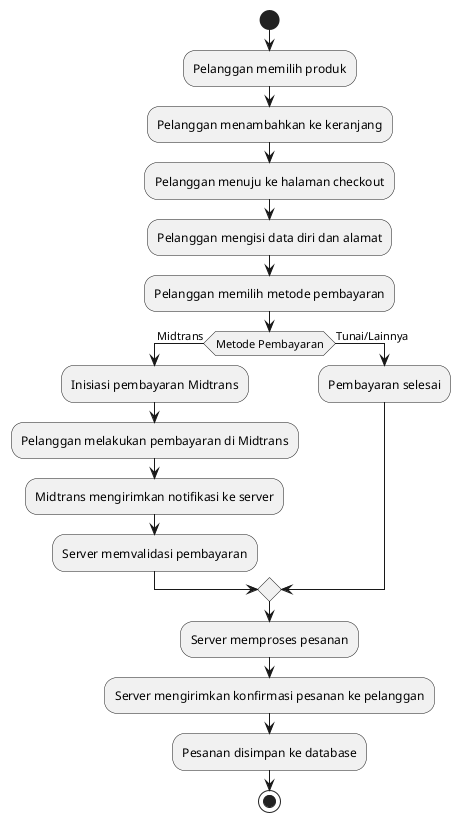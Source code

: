 **Diagram 1: Alur Pembuatan Pesanan (Order)**

```plantuml
@startuml
start

:Pelanggan memilih produk;
:Pelanggan menambahkan ke keranjang;
:Pelanggan menuju ke halaman checkout;
:Pelanggan mengisi data diri dan alamat;
:Pelanggan memilih metode pembayaran;

if (Metode Pembayaran) then (Midtrans)
    :Inisiasi pembayaran Midtrans;
    :Pelanggan melakukan pembayaran di Midtrans;
    :Midtrans mengirimkan notifikasi ke server;
    :Server memvalidasi pembayaran;
else (Tunai/Lainnya)
    :Pembayaran selesai;
endif

:Server memproses pesanan;
:Server mengirimkan konfirmasi pesanan ke pelanggan;
:Pesanan disimpan ke database;

stop
@enduml
```

**Diagram 2: Alur Pengelolaan Chat (Chat)**

```plantuml
@startuml
start

:Pelanggan memulai chat;
:Pesan masuk ke server;
:Server menyimpan pesan ke database;
:Server mengirimkan pesan ke penjual;

if (Penjual membalas) then
    :Penjual membalas pesan;
    :Pesan masuk ke server;
    :Server menyimpan pesan ke database;
    :Server mengirimkan pesan ke pelanggan;
else
    :Menunggu balasan penjual;
endif

stop
@enduml
```

**Diagram 3: Alur Manajemen Master Data (Produk, Bahan Baku, dll.)**

```plantuml
@startuml
start

partition "Manajemen Master Data" {
    :Admin menambahkan/memperbarui data produk;
    :Admin menambahkan/memperbarui data bahan baku;
    :Admin menambahkan/memperbarui data alat;
    :Admin menambahkan/memperbarui data biaya;
}

:Data tersimpan di database;
stop
@enduml
```


**Diagram 4: Alur Pengambilan Data Dashboard**

```plantuml
@startuml
start

:Request data dashboard dari frontend;

partition "Server" {
    :Ambil data dari database (Penjualan, Pengeluaran, dll.);
    :Proses dan agregasi data;
}

:Kirim data ke frontend;
stop
@enduml
```

**Diagram 5: Alur Autentikasi Pengguna**

```plantuml
@startuml
start

:Pengguna melakukan login;

if (Kredensial valid) then
    :Buat token JWT;
    :Kirim token ke pengguna;
    :Redirect ke halaman dashboard;
else
    :Tampilkan pesan error;
endif

stop
@enduml